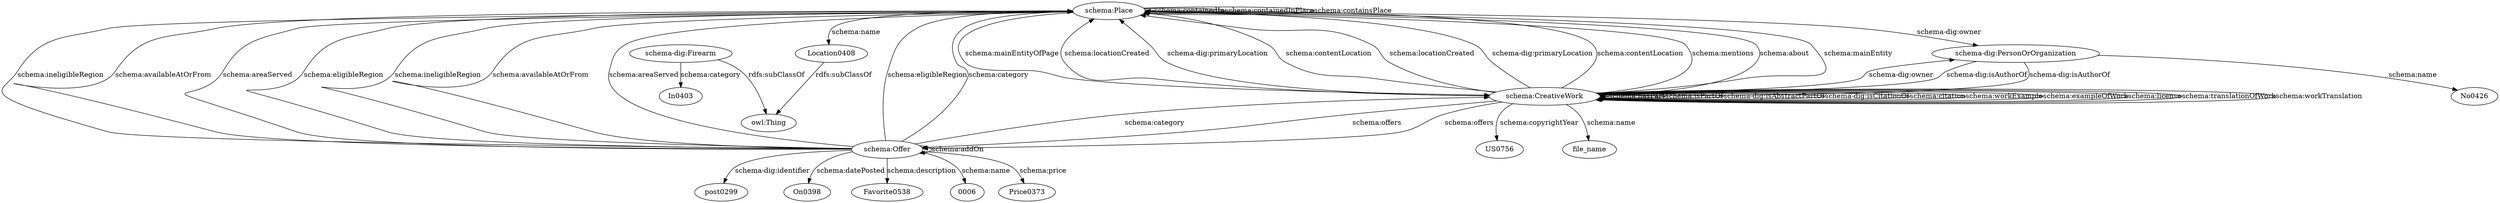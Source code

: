 digraph {
  In0403 [type=attribute_name,label=In0403]
  "schema-dig:Firearm1" [type=class_uri,label="schema-dig:Firearm"]
  No0426 [type=attribute_name,label=No0426]
  "schema-dig:PersonOrOrganization1" [type=class_uri,label="schema-dig:PersonOrOrganization"]
  US0756 [type=attribute_name,label=US0756]
  "schema:CreativeWork1" [type=class_uri,label="schema:CreativeWork"]
  file_name [type=attribute_name,label=file_name]
  post0299 [type=attribute_name,label=post0299]
  "schema:Offer1" [type=class_uri,label="schema:Offer"]
  On0398 [type=attribute_name,label=On0398]
  Favorite0538 [type=attribute_name,label=Favorite0538]
  "0006" [type=attribute_name,label="0006"]
  Price0373 [type=attribute_name,label=Price0373]
  Location0408 [type=attribute_name,label=Location0408]
  "schema:Place1" [type=class_uri,label="schema:Place"]
  "owl:Thing" [type=special,label="owl:Thing"]
  "schema-dig:Firearm1" -> In0403 [label="schema:category",type=st_property_uri]
  "schema-dig:PersonOrOrganization1" -> No0426 [label="schema:name",type=st_property_uri]
  "schema:CreativeWork1" -> US0756 [label="schema:copyrightYear",type=st_property_uri]
  "schema:CreativeWork1" -> file_name [label="schema:name",type=st_property_uri]
  "schema:Offer1" -> post0299 [label="schema-dig:identifier",type=st_property_uri]
  "schema:Offer1" -> On0398 [label="schema:datePosted",type=st_property_uri]
  "schema:Offer1" -> Favorite0538 [label="schema:description",type=st_property_uri]
  "schema:Offer1" -> "0006" [label="schema:name",type=st_property_uri]
  "schema:Offer1" -> Price0373 [label="schema:price",type=st_property_uri]
  "schema:Place1" -> Location0408 [label="schema:name",type=st_property_uri]
  "schema-dig:PersonOrOrganization1" -> "schema:CreativeWork1" [label="schema-dig:isAuthorOf",type=direct_property_uri,weight=1]
  "schema:CreativeWork1" -> "schema:CreativeWork1" [label="schema:hasPart",type=direct_property_uri,weight=1]
  "schema:CreativeWork1" -> "schema:CreativeWork1" [label="schema:isPartOf",type=direct_property_uri,weight=1]
  "schema:CreativeWork1" -> "schema:CreativeWork1" [label="schema-dig:isAbstractPartOf",type=direct_property_uri,weight=1]
  "schema:CreativeWork1" -> "schema:CreativeWork1" [label="schema-dig:isCitationOf",type=direct_property_uri,weight=1]
  "schema:CreativeWork1" -> "schema:CreativeWork1" [label="schema:citation",type=direct_property_uri,weight=1]
  "schema:CreativeWork1" -> "schema:CreativeWork1" [label="schema:workExample",type=direct_property_uri,weight=1]
  "schema:CreativeWork1" -> "schema:CreativeWork1" [label="schema:exampleOfWork",type=direct_property_uri,weight=1]
  "schema:CreativeWork1" -> "schema:CreativeWork1" [label="schema:license",type=direct_property_uri,weight=1]
  "schema:CreativeWork1" -> "schema:CreativeWork1" [label="schema:translationOfWork",type=direct_property_uri,weight=1]
  "schema:CreativeWork1" -> "schema:CreativeWork1" [label="schema:workTranslation",type=direct_property_uri,weight=1]
  "schema:CreativeWork1" -> "schema:Offer1" [label="schema:offers",type=direct_property_uri,weight=1]
  "schema:CreativeWork1" -> "schema:Place1" [label="schema:locationCreated",type=direct_property_uri,weight=1]
  "schema:CreativeWork1" -> "schema:Place1" [label="schema-dig:primaryLocation",type=direct_property_uri,weight=1]
  "schema:CreativeWork1" -> "schema:Place1" [label="schema:contentLocation",type=direct_property_uri,weight=1]
  "schema:Offer1" -> "schema:Offer1" [label="schema:addOn",type=direct_property_uri,weight=1]
  "schema:Offer1" -> "schema:Place1" [label="schema:ineligibleRegion",type=direct_property_uri,weight=1]
  "schema:Offer1" -> "schema:Place1" [label="schema:availableAtOrFrom",type=direct_property_uri,weight=1]
  "schema:Offer1" -> "schema:Place1" [label="schema:areaServed",type=direct_property_uri,weight=1]
  "schema:Offer1" -> "schema:Place1" [label="schema:eligibleRegion",type=direct_property_uri,weight=1]
  "schema:Place1" -> "schema:Place1" [label="schema:containedIn",type=direct_property_uri,weight=1]
  "schema:Place1" -> "schema:Place1" [label="schema:containedInPlace",type=direct_property_uri,weight=1]
  "schema:Place1" -> "schema:Place1" [label="schema:containsPlace",type=direct_property_uri,weight=1]
  "schema-dig:PersonOrOrganization1" -> "schema:CreativeWork1" [label="schema-dig:isAuthorOf",type=inherited,weight=4]
  "schema:CreativeWork1" -> "schema-dig:PersonOrOrganization1" [label="schema-dig:owner",type=inherited,weight=4]
  "schema:CreativeWork1" -> "schema:Offer1" [label="schema:offers",type=inherited,weight=4]
  "schema:CreativeWork1" -> "schema:Place1" [label="schema:locationCreated",type=inherited,weight=4]
  "schema:CreativeWork1" -> "schema:Place1" [label="schema-dig:primaryLocation",type=inherited,weight=4]
  "schema:CreativeWork1" -> "schema:Place1" [label="schema:contentLocation",type=inherited,weight=4]
  "schema:CreativeWork1" -> "schema:Place1" [label="schema:mentions",type=inherited,weight=4]
  "schema:CreativeWork1" -> "schema:Place1" [label="schema:about",type=inherited,weight=4]
  "schema:CreativeWork1" -> "schema:Place1" [label="schema:mainEntity",type=inherited,weight=4]
  "schema:Offer1" -> "schema:CreativeWork1" [label="schema:category",type=inherited,weight=4]
  "schema:Offer1" -> "schema:Place1" [label="schema:ineligibleRegion",type=inherited,weight=4]
  "schema:Offer1" -> "schema:Place1" [label="schema:availableAtOrFrom",type=inherited,weight=4]
  "schema:Offer1" -> "schema:Place1" [label="schema:areaServed",type=inherited,weight=4]
  "schema:Offer1" -> "schema:Place1" [label="schema:eligibleRegion",type=inherited,weight=4]
  "schema:Offer1" -> "schema:Place1" [label="schema:category",type=inherited,weight=4]
  "schema:Place1" -> "schema-dig:PersonOrOrganization1" [label="schema-dig:owner",type=inherited,weight=4]
  "schema:Place1" -> "schema:CreativeWork1" [label="schema:mainEntityOfPage",type=inherited,weight=4]
  "schema-dig:Firearm1" -> "owl:Thing" [label="rdfs:subClassOf",type=inherited,weight=0.3333333333333333]
  Location0408 -> "owl:Thing" [label="rdfs:subClassOf",type=inherited,weight=0.3333333333333333]
}
